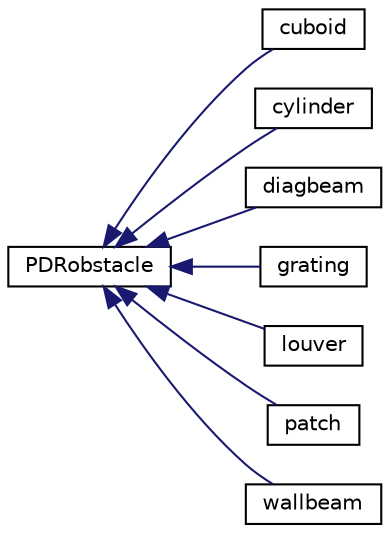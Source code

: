 digraph "Graphical Class Hierarchy"
{
  bgcolor="transparent";
  edge [fontname="Helvetica",fontsize="10",labelfontname="Helvetica",labelfontsize="10"];
  node [fontname="Helvetica",fontsize="10",shape=record];
  rankdir="LR";
  Node1 [label="PDRobstacle",height=0.2,width=0.4,color="black",URL="$classFoam_1_1PDRobstacle.html",tooltip="Obstacle definitions for PDR. "];
  Node1 -> Node2 [dir="back",color="midnightblue",fontsize="10",style="solid",fontname="Helvetica"];
  Node2 [label="cuboid",height=0.2,width=0.4,color="black",URL="$structFoam_1_1PDRobstacles_1_1cuboid.html",tooltip="A cuboid, selectable as box. "];
  Node1 -> Node3 [dir="back",color="midnightblue",fontsize="10",style="solid",fontname="Helvetica"];
  Node3 [label="cylinder",height=0.2,width=0.4,color="black",URL="$structFoam_1_1PDRobstacles_1_1cylinder.html",tooltip="A cylinder, selectable as cyl or cylinder. "];
  Node1 -> Node4 [dir="back",color="midnightblue",fontsize="10",style="solid",fontname="Helvetica"];
  Node4 [label="diagbeam",height=0.2,width=0.4,color="black",URL="$structFoam_1_1PDRobstacles_1_1diagbeam.html",tooltip="A diagonal beam, which is cylinder-like, selectable as diag or diagbeam. "];
  Node1 -> Node5 [dir="back",color="midnightblue",fontsize="10",style="solid",fontname="Helvetica"];
  Node5 [label="grating",height=0.2,width=0.4,color="black",URL="$structFoam_1_1PDRobstacles_1_1grating.html",tooltip="A grating, selectable as grate or grating. "];
  Node1 -> Node6 [dir="back",color="midnightblue",fontsize="10",style="solid",fontname="Helvetica"];
  Node6 [label="louver",height=0.2,width=0.4,color="black",URL="$structFoam_1_1PDRobstacles_1_1louver.html",tooltip="Louver blowoff, selectable as louver or louvre. "];
  Node1 -> Node7 [dir="back",color="midnightblue",fontsize="10",style="solid",fontname="Helvetica"];
  Node7 [label="patch",height=0.2,width=0.4,color="black",URL="$structFoam_1_1PDRobstacles_1_1patch.html",tooltip="Rectangular patch, selectable as patch. "];
  Node1 -> Node8 [dir="back",color="midnightblue",fontsize="10",style="solid",fontname="Helvetica"];
  Node8 [label="wallbeam",height=0.2,width=0.4,color="black",URL="$structFoam_1_1PDRobstacles_1_1wallbeam.html",tooltip="A wallbeam, selectable as wallbeam which is currently identical to a box (PDRobstacles::cuboid) ..."];
}
